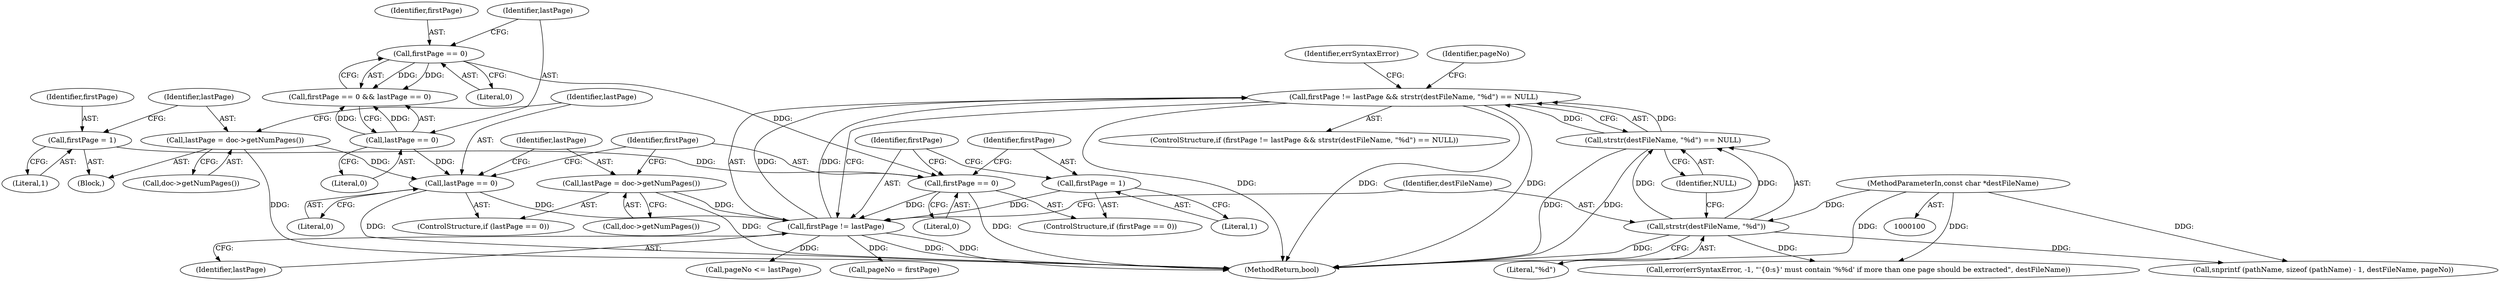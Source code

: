 digraph "0_poppler_b8682d868ddf7f741e93b791588af0932893f95c@API" {
"1000157" [label="(Call,firstPage != lastPage && strstr(destFileName, \"%d\") == NULL)"];
"1000158" [label="(Call,firstPage != lastPage)"];
"1000150" [label="(Call,firstPage == 0)"];
"1000129" [label="(Call,firstPage == 0)"];
"1000136" [label="(Call,firstPage = 1)"];
"1000153" [label="(Call,firstPage = 1)"];
"1000143" [label="(Call,lastPage == 0)"];
"1000139" [label="(Call,lastPage = doc->getNumPages())"];
"1000132" [label="(Call,lastPage == 0)"];
"1000146" [label="(Call,lastPage = doc->getNumPages())"];
"1000161" [label="(Call,strstr(destFileName, \"%d\") == NULL)"];
"1000162" [label="(Call,strstr(destFileName, \"%d\"))"];
"1000102" [label="(MethodParameterIn,const char *destFileName)"];
"1000142" [label="(ControlStructure,if (lastPage == 0))"];
"1000149" [label="(ControlStructure,if (firstPage == 0))"];
"1000129" [label="(Call,firstPage == 0)"];
"1000130" [label="(Identifier,firstPage)"];
"1000139" [label="(Call,lastPage = doc->getNumPages())"];
"1000158" [label="(Call,firstPage != lastPage)"];
"1000161" [label="(Call,strstr(destFileName, \"%d\") == NULL)"];
"1000165" [label="(Identifier,NULL)"];
"1000163" [label="(Identifier,destFileName)"];
"1000160" [label="(Identifier,lastPage)"];
"1000159" [label="(Identifier,firstPage)"];
"1000162" [label="(Call,strstr(destFileName, \"%d\"))"];
"1000132" [label="(Call,lastPage == 0)"];
"1000156" [label="(ControlStructure,if (firstPage != lastPage && strstr(destFileName, \"%d\") == NULL))"];
"1000167" [label="(Call,error(errSyntaxError, -1, \"'{0:s}' must contain '%%d' if more than one page should be extracted\", destFileName))"];
"1000148" [label="(Call,doc->getNumPages())"];
"1000143" [label="(Call,lastPage == 0)"];
"1000157" [label="(Call,firstPage != lastPage && strstr(destFileName, \"%d\") == NULL)"];
"1000180" [label="(Call,pageNo <= lastPage)"];
"1000134" [label="(Literal,0)"];
"1000155" [label="(Literal,1)"];
"1000144" [label="(Identifier,lastPage)"];
"1000102" [label="(MethodParameterIn,const char *destFileName)"];
"1000147" [label="(Identifier,lastPage)"];
"1000186" [label="(Call,snprintf (pathName, sizeof (pathName) - 1, destFileName, pageNo))"];
"1000141" [label="(Call,doc->getNumPages())"];
"1000150" [label="(Call,firstPage == 0)"];
"1000168" [label="(Identifier,errSyntaxError)"];
"1000135" [label="(Block,)"];
"1000222" [label="(MethodReturn,bool)"];
"1000128" [label="(Call,firstPage == 0 && lastPage == 0)"];
"1000136" [label="(Call,firstPage = 1)"];
"1000133" [label="(Identifier,lastPage)"];
"1000178" [label="(Identifier,pageNo)"];
"1000177" [label="(Call,pageNo = firstPage)"];
"1000152" [label="(Literal,0)"];
"1000138" [label="(Literal,1)"];
"1000164" [label="(Literal,\"%d\")"];
"1000154" [label="(Identifier,firstPage)"];
"1000131" [label="(Literal,0)"];
"1000137" [label="(Identifier,firstPage)"];
"1000146" [label="(Call,lastPage = doc->getNumPages())"];
"1000140" [label="(Identifier,lastPage)"];
"1000153" [label="(Call,firstPage = 1)"];
"1000145" [label="(Literal,0)"];
"1000151" [label="(Identifier,firstPage)"];
"1000157" -> "1000156"  [label="AST: "];
"1000157" -> "1000158"  [label="CFG: "];
"1000157" -> "1000161"  [label="CFG: "];
"1000158" -> "1000157"  [label="AST: "];
"1000161" -> "1000157"  [label="AST: "];
"1000168" -> "1000157"  [label="CFG: "];
"1000178" -> "1000157"  [label="CFG: "];
"1000157" -> "1000222"  [label="DDG: "];
"1000157" -> "1000222"  [label="DDG: "];
"1000157" -> "1000222"  [label="DDG: "];
"1000158" -> "1000157"  [label="DDG: "];
"1000158" -> "1000157"  [label="DDG: "];
"1000161" -> "1000157"  [label="DDG: "];
"1000161" -> "1000157"  [label="DDG: "];
"1000158" -> "1000160"  [label="CFG: "];
"1000159" -> "1000158"  [label="AST: "];
"1000160" -> "1000158"  [label="AST: "];
"1000163" -> "1000158"  [label="CFG: "];
"1000158" -> "1000222"  [label="DDG: "];
"1000158" -> "1000222"  [label="DDG: "];
"1000150" -> "1000158"  [label="DDG: "];
"1000153" -> "1000158"  [label="DDG: "];
"1000143" -> "1000158"  [label="DDG: "];
"1000146" -> "1000158"  [label="DDG: "];
"1000158" -> "1000177"  [label="DDG: "];
"1000158" -> "1000180"  [label="DDG: "];
"1000150" -> "1000149"  [label="AST: "];
"1000150" -> "1000152"  [label="CFG: "];
"1000151" -> "1000150"  [label="AST: "];
"1000152" -> "1000150"  [label="AST: "];
"1000154" -> "1000150"  [label="CFG: "];
"1000159" -> "1000150"  [label="CFG: "];
"1000150" -> "1000222"  [label="DDG: "];
"1000129" -> "1000150"  [label="DDG: "];
"1000136" -> "1000150"  [label="DDG: "];
"1000129" -> "1000128"  [label="AST: "];
"1000129" -> "1000131"  [label="CFG: "];
"1000130" -> "1000129"  [label="AST: "];
"1000131" -> "1000129"  [label="AST: "];
"1000133" -> "1000129"  [label="CFG: "];
"1000128" -> "1000129"  [label="CFG: "];
"1000129" -> "1000128"  [label="DDG: "];
"1000129" -> "1000128"  [label="DDG: "];
"1000136" -> "1000135"  [label="AST: "];
"1000136" -> "1000138"  [label="CFG: "];
"1000137" -> "1000136"  [label="AST: "];
"1000138" -> "1000136"  [label="AST: "];
"1000140" -> "1000136"  [label="CFG: "];
"1000153" -> "1000149"  [label="AST: "];
"1000153" -> "1000155"  [label="CFG: "];
"1000154" -> "1000153"  [label="AST: "];
"1000155" -> "1000153"  [label="AST: "];
"1000159" -> "1000153"  [label="CFG: "];
"1000143" -> "1000142"  [label="AST: "];
"1000143" -> "1000145"  [label="CFG: "];
"1000144" -> "1000143"  [label="AST: "];
"1000145" -> "1000143"  [label="AST: "];
"1000147" -> "1000143"  [label="CFG: "];
"1000151" -> "1000143"  [label="CFG: "];
"1000143" -> "1000222"  [label="DDG: "];
"1000139" -> "1000143"  [label="DDG: "];
"1000132" -> "1000143"  [label="DDG: "];
"1000139" -> "1000135"  [label="AST: "];
"1000139" -> "1000141"  [label="CFG: "];
"1000140" -> "1000139"  [label="AST: "];
"1000141" -> "1000139"  [label="AST: "];
"1000144" -> "1000139"  [label="CFG: "];
"1000139" -> "1000222"  [label="DDG: "];
"1000132" -> "1000128"  [label="AST: "];
"1000132" -> "1000134"  [label="CFG: "];
"1000133" -> "1000132"  [label="AST: "];
"1000134" -> "1000132"  [label="AST: "];
"1000128" -> "1000132"  [label="CFG: "];
"1000132" -> "1000128"  [label="DDG: "];
"1000132" -> "1000128"  [label="DDG: "];
"1000146" -> "1000142"  [label="AST: "];
"1000146" -> "1000148"  [label="CFG: "];
"1000147" -> "1000146"  [label="AST: "];
"1000148" -> "1000146"  [label="AST: "];
"1000151" -> "1000146"  [label="CFG: "];
"1000146" -> "1000222"  [label="DDG: "];
"1000161" -> "1000165"  [label="CFG: "];
"1000162" -> "1000161"  [label="AST: "];
"1000165" -> "1000161"  [label="AST: "];
"1000161" -> "1000222"  [label="DDG: "];
"1000161" -> "1000222"  [label="DDG: "];
"1000162" -> "1000161"  [label="DDG: "];
"1000162" -> "1000161"  [label="DDG: "];
"1000162" -> "1000164"  [label="CFG: "];
"1000163" -> "1000162"  [label="AST: "];
"1000164" -> "1000162"  [label="AST: "];
"1000165" -> "1000162"  [label="CFG: "];
"1000162" -> "1000222"  [label="DDG: "];
"1000102" -> "1000162"  [label="DDG: "];
"1000162" -> "1000167"  [label="DDG: "];
"1000162" -> "1000186"  [label="DDG: "];
"1000102" -> "1000100"  [label="AST: "];
"1000102" -> "1000222"  [label="DDG: "];
"1000102" -> "1000167"  [label="DDG: "];
"1000102" -> "1000186"  [label="DDG: "];
}
